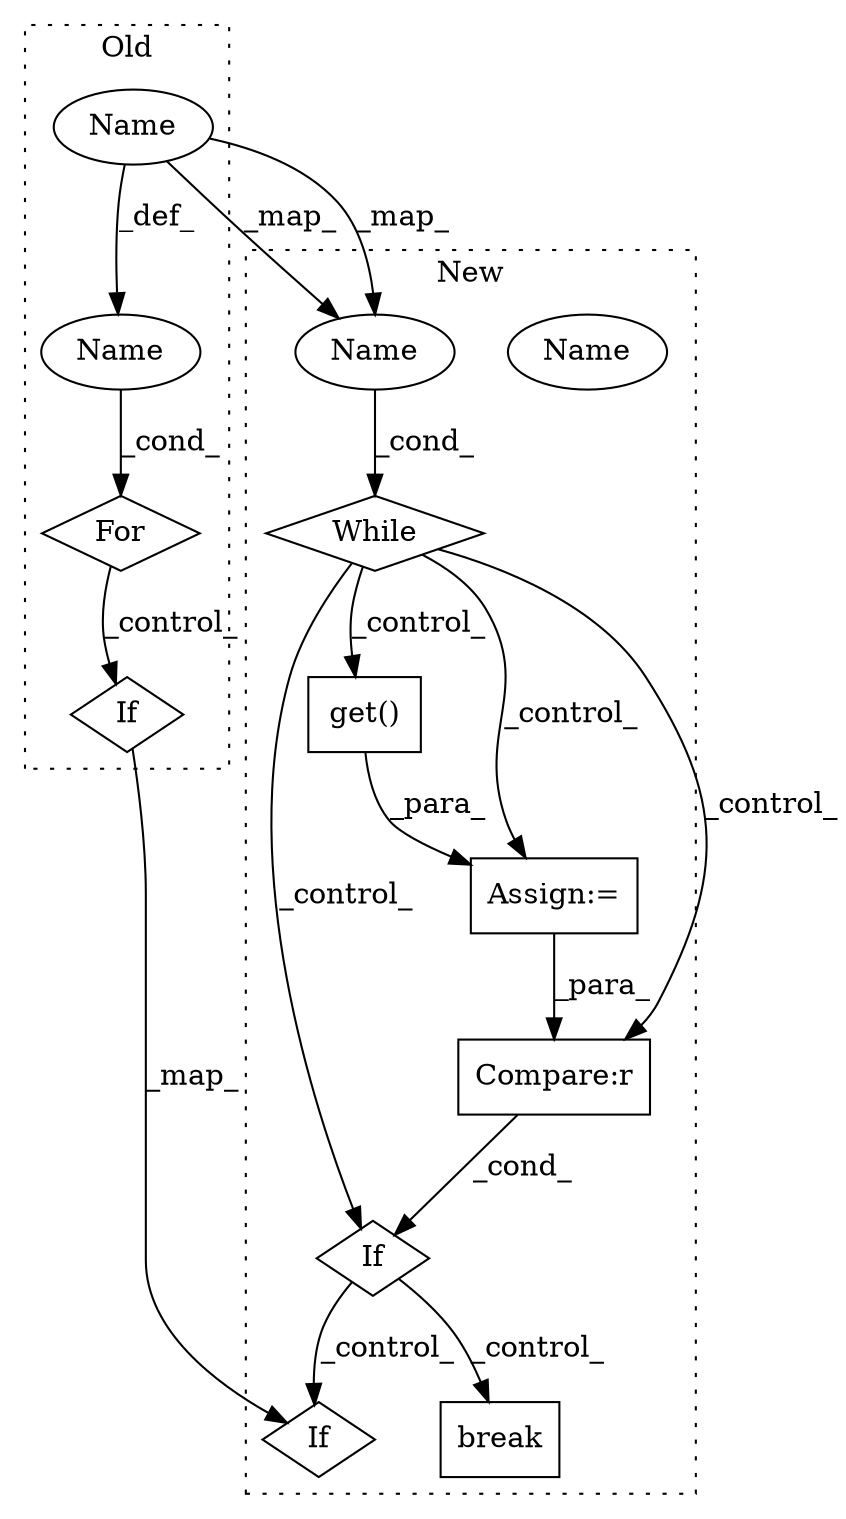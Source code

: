 digraph G {
subgraph cluster0 {
1 [label="For" a="107" s="2787,2802" l="4,10" shape="diamond"];
7 [label="If" a="96" s="2812" l="3" shape="diamond"];
8 [label="Name" a="87" s="2791" l="1" shape="ellipse"];
11 [label="Name" a="87" s="2796" l="6" shape="ellipse"];
label = "Old";
style="dotted";
}
subgraph cluster1 {
2 [label="break" a="94" s="2891" l="5" shape="box"];
3 [label="If" a="96" s="2862" l="3" shape="diamond"];
4 [label="Compare:r" a="40" s="2865" l="12" shape="box"];
5 [label="Assign:=" a="68" s="2838" l="3" shape="box"];
6 [label="If" a="96" s="2905" l="3" shape="diamond"];
9 [label="get()" a="75" s="2841" l="12" shape="box"];
10 [label="Name" a="87" s="2820" l="4" shape="ellipse"];
12 [label="While" a="52" s="2814,2824" l="6,10" shape="diamond"];
13 [label="Name" a="87" s="2820" l="4" shape="ellipse"];
label = "New";
style="dotted";
}
1 -> 7 [label="_control_"];
3 -> 2 [label="_control_"];
3 -> 6 [label="_control_"];
4 -> 3 [label="_cond_"];
5 -> 4 [label="_para_"];
7 -> 6 [label="_map_"];
8 -> 1 [label="_cond_"];
9 -> 5 [label="_para_"];
11 -> 8 [label="_def_"];
11 -> 13 [label="_map_"];
11 -> 13 [label="_map_"];
12 -> 5 [label="_control_"];
12 -> 3 [label="_control_"];
12 -> 4 [label="_control_"];
12 -> 9 [label="_control_"];
13 -> 12 [label="_cond_"];
}
